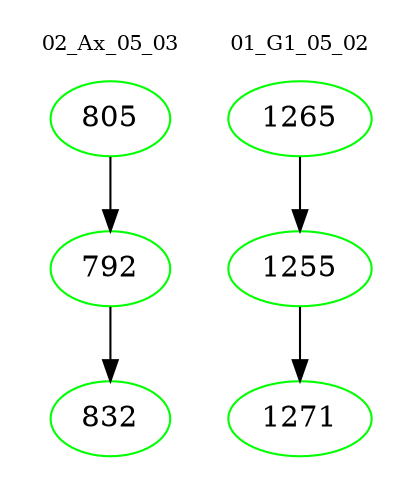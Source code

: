digraph{
subgraph cluster_0 {
color = white
label = "02_Ax_05_03";
fontsize=10;
T0_805 [label="805", color="green"]
T0_805 -> T0_792 [color="black"]
T0_792 [label="792", color="green"]
T0_792 -> T0_832 [color="black"]
T0_832 [label="832", color="green"]
}
subgraph cluster_1 {
color = white
label = "01_G1_05_02";
fontsize=10;
T1_1265 [label="1265", color="green"]
T1_1265 -> T1_1255 [color="black"]
T1_1255 [label="1255", color="green"]
T1_1255 -> T1_1271 [color="black"]
T1_1271 [label="1271", color="green"]
}
}
